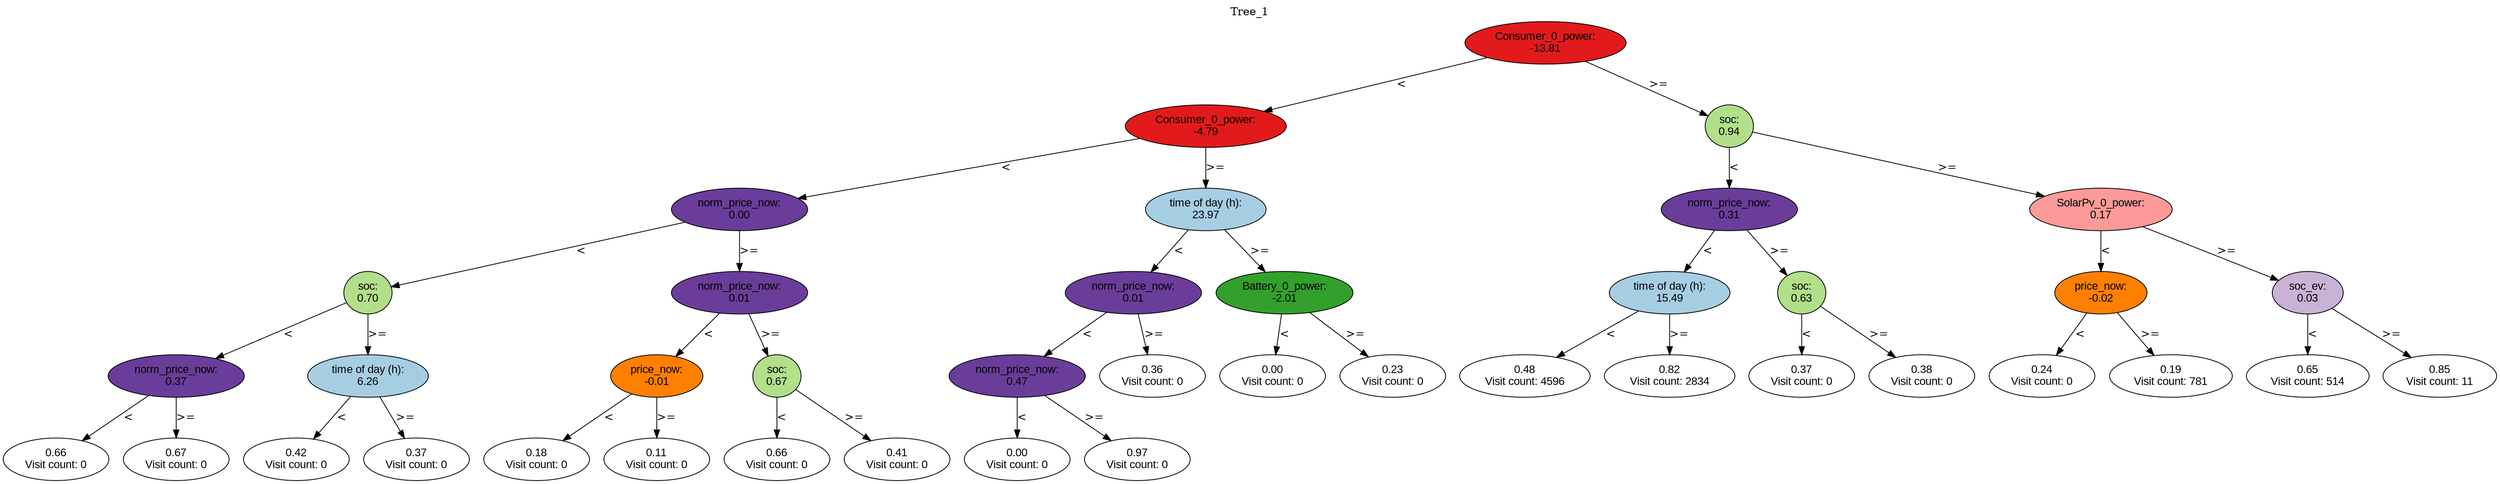 digraph BST {
    node [fontname="Arial" style=filled colorscheme=paired12];
    0 [ label = "Consumer_0_power:
-13.81" fillcolor=6];
    1 [ label = "Consumer_0_power:
-4.79" fillcolor=6];
    2 [ label = "norm_price_now:
0.00" fillcolor=10];
    3 [ label = "soc:
0.70" fillcolor=3];
    4 [ label = "norm_price_now:
0.37" fillcolor=10];
    5 [ label = "0.66
Visit count: 0" fillcolor=white];
    6 [ label = "0.67
Visit count: 0" fillcolor=white];
    7 [ label = "time of day (h):
6.26" fillcolor=1];
    8 [ label = "0.42
Visit count: 0" fillcolor=white];
    9 [ label = "0.37
Visit count: 0" fillcolor=white];
    10 [ label = "norm_price_now:
0.01" fillcolor=10];
    11 [ label = "price_now:
-0.01" fillcolor=8];
    12 [ label = "0.18
Visit count: 0" fillcolor=white];
    13 [ label = "0.11
Visit count: 0" fillcolor=white];
    14 [ label = "soc:
0.67" fillcolor=3];
    15 [ label = "0.66
Visit count: 0" fillcolor=white];
    16 [ label = "0.41
Visit count: 0" fillcolor=white];
    17 [ label = "time of day (h):
23.97" fillcolor=1];
    18 [ label = "norm_price_now:
0.01" fillcolor=10];
    19 [ label = "norm_price_now:
0.47" fillcolor=10];
    20 [ label = "0.00
Visit count: 0" fillcolor=white];
    21 [ label = "0.97
Visit count: 0" fillcolor=white];
    22 [ label = "0.36
Visit count: 0" fillcolor=white];
    23 [ label = "Battery_0_power:
-2.01" fillcolor=4];
    24 [ label = "0.00
Visit count: 0" fillcolor=white];
    25 [ label = "0.23
Visit count: 0" fillcolor=white];
    26 [ label = "soc:
0.94" fillcolor=3];
    27 [ label = "norm_price_now:
0.31" fillcolor=10];
    28 [ label = "time of day (h):
15.49" fillcolor=1];
    29 [ label = "0.48
Visit count: 4596" fillcolor=white];
    30 [ label = "0.82
Visit count: 2834" fillcolor=white];
    31 [ label = "soc:
0.63" fillcolor=3];
    32 [ label = "0.37
Visit count: 0" fillcolor=white];
    33 [ label = "0.38
Visit count: 0" fillcolor=white];
    34 [ label = "SolarPv_0_power:
0.17" fillcolor=5];
    35 [ label = "price_now:
-0.02" fillcolor=8];
    36 [ label = "0.24
Visit count: 0" fillcolor=white];
    37 [ label = "0.19
Visit count: 781" fillcolor=white];
    38 [ label = "soc_ev:
0.03" fillcolor=9];
    39 [ label = "0.65
Visit count: 514" fillcolor=white];
    40 [ label = "0.85
Visit count: 11" fillcolor=white];

    0  -> 1[ label = "<"];
    0  -> 26[ label = ">="];
    1  -> 2[ label = "<"];
    1  -> 17[ label = ">="];
    2  -> 3[ label = "<"];
    2  -> 10[ label = ">="];
    3  -> 4[ label = "<"];
    3  -> 7[ label = ">="];
    4  -> 5[ label = "<"];
    4  -> 6[ label = ">="];
    7  -> 8[ label = "<"];
    7  -> 9[ label = ">="];
    10  -> 11[ label = "<"];
    10  -> 14[ label = ">="];
    11  -> 12[ label = "<"];
    11  -> 13[ label = ">="];
    14  -> 15[ label = "<"];
    14  -> 16[ label = ">="];
    17  -> 18[ label = "<"];
    17  -> 23[ label = ">="];
    18  -> 19[ label = "<"];
    18  -> 22[ label = ">="];
    19  -> 20[ label = "<"];
    19  -> 21[ label = ">="];
    23  -> 24[ label = "<"];
    23  -> 25[ label = ">="];
    26  -> 27[ label = "<"];
    26  -> 34[ label = ">="];
    27  -> 28[ label = "<"];
    27  -> 31[ label = ">="];
    28  -> 29[ label = "<"];
    28  -> 30[ label = ">="];
    31  -> 32[ label = "<"];
    31  -> 33[ label = ">="];
    34  -> 35[ label = "<"];
    34  -> 38[ label = ">="];
    35  -> 36[ label = "<"];
    35  -> 37[ label = ">="];
    38  -> 39[ label = "<"];
    38  -> 40[ label = ">="];

    labelloc="t";
    label="Tree_1";
}